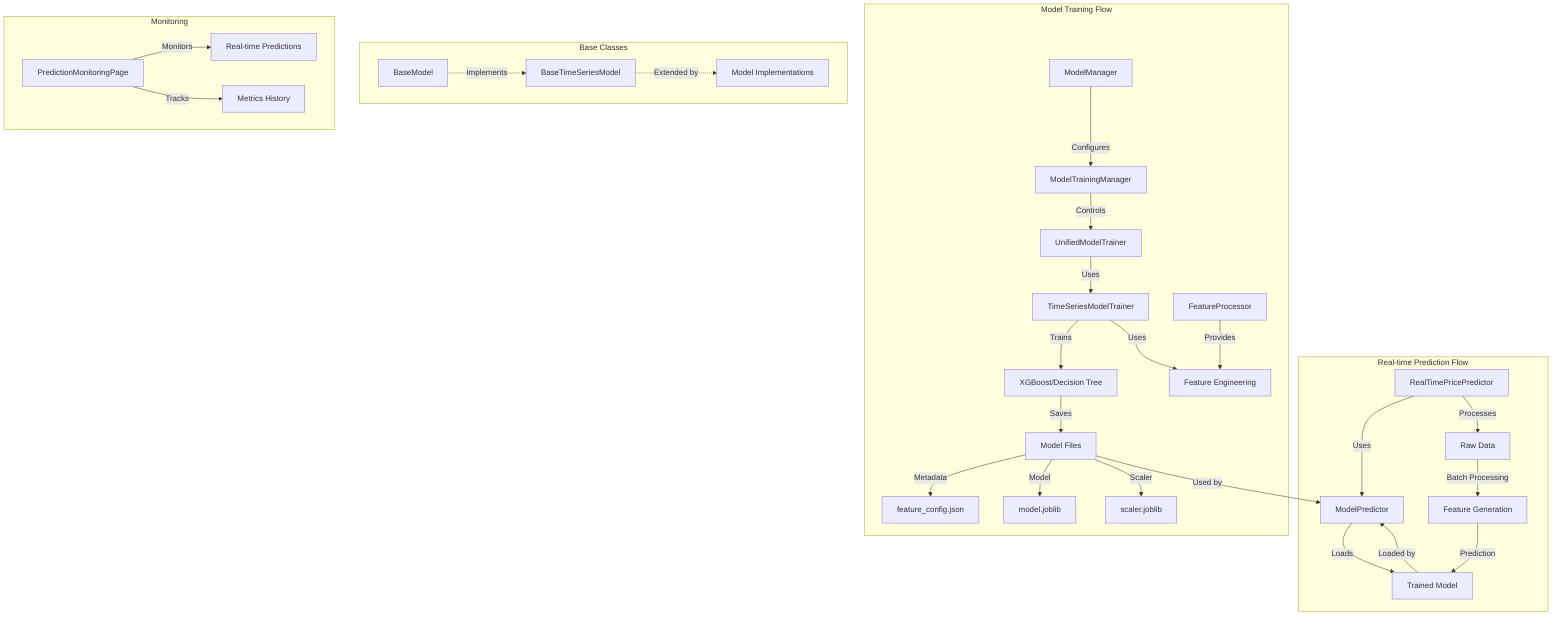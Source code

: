 graph TB
    subgraph Real-time Prediction Flow
        A[RealTimePricePredictor] -->|Uses| B[ModelPredictor]
        B -->|Loads| C[Trained Model]
        A -->|Processes| D[Raw Data]
        D -->|Batch Processing| E[Feature Generation]
        E -->|Prediction| C
    end

    subgraph Model Training Flow
        F[TimeSeriesModelTrainer] -->|Trains| G[XGBoost/Decision Tree]
        H[UnifiedModelTrainer] -->|Uses| F
        I[ModelTrainingManager] -->|Controls| H
        J[ModelManager] -->|Configures| I
        K[FeatureProcessor] -->|Provides| L[Feature Engineering]
        F -->|Uses| L
        G -->|Saves| M[Model Files]
        M -->|Metadata| N[feature_config.json]
        M -->|Model| O[model.joblib]
        M -->|Scaler| P[scaler.joblib]
    end

    subgraph Base Classes
        Q[BaseModel] -.->|Implements| R[BaseTimeSeriesModel]
        R -.->|Extended by| S[Model Implementations]
    end

    subgraph Monitoring
        T[PredictionMonitoringPage] -->|Monitors| U[Real-time Predictions]
        T -->|Tracks| V[Metrics History]
    end

    C -->|Loaded by| B
    M -->|Used by| B